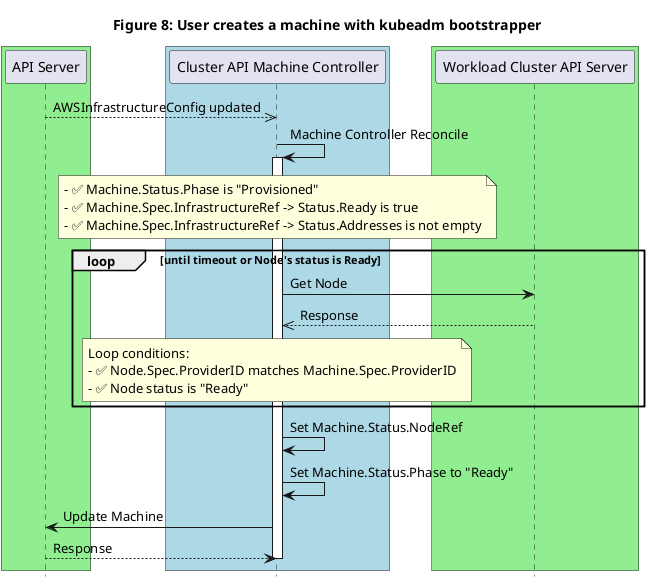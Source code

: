 @startuml
title Figure 8: User creates a machine with kubeadm bootstrapper

' -- GROUPS START ---

box #lightgreen
participant "API Server"
end box

box #lightblue
participant "Cluster API Machine Controller"
end box

box #lightgreen
participant "Workload Cluster API Server"
end box

' -- GROUPS END ---


"API Server"-->>"Cluster API Machine Controller": AWSInfrastructureConfig updated

"Cluster API Machine Controller"-> "Cluster API Machine Controller":Machine Controller Reconcile
activate "Cluster API Machine Controller"

note over "Cluster API Machine Controller": - ✅ Machine.Status.Phase is "Provisioned" \n- ✅ Machine.Spec.InfrastructureRef -> Status.Ready is true\n- ✅ Machine.Spec.InfrastructureRef -> Status.Addresses is not empty

loop until timeout or Node's status is Ready
"Cluster API Machine Controller"->"Workload Cluster API Server": Get Node
"Cluster API Machine Controller"<<--"Workload Cluster API Server": Response
note over "Cluster API Machine Controller":Loop conditions:\n- ✅ Node.Spec.ProviderID matches Machine.Spec.ProviderID\n- ✅ Node status is "Ready"
end

"Cluster API Machine Controller"->"Cluster API Machine Controller": Set Machine.Status.NodeRef

"Cluster API Machine Controller"->"Cluster API Machine Controller": Set Machine.Status.Phase to "Ready"

"Cluster API Machine Controller"->"API Server": Update Machine
"Cluster API Machine Controller"<--"API Server": Response

deactivate "Cluster API Machine Controller"

hide footbox
@enduml
